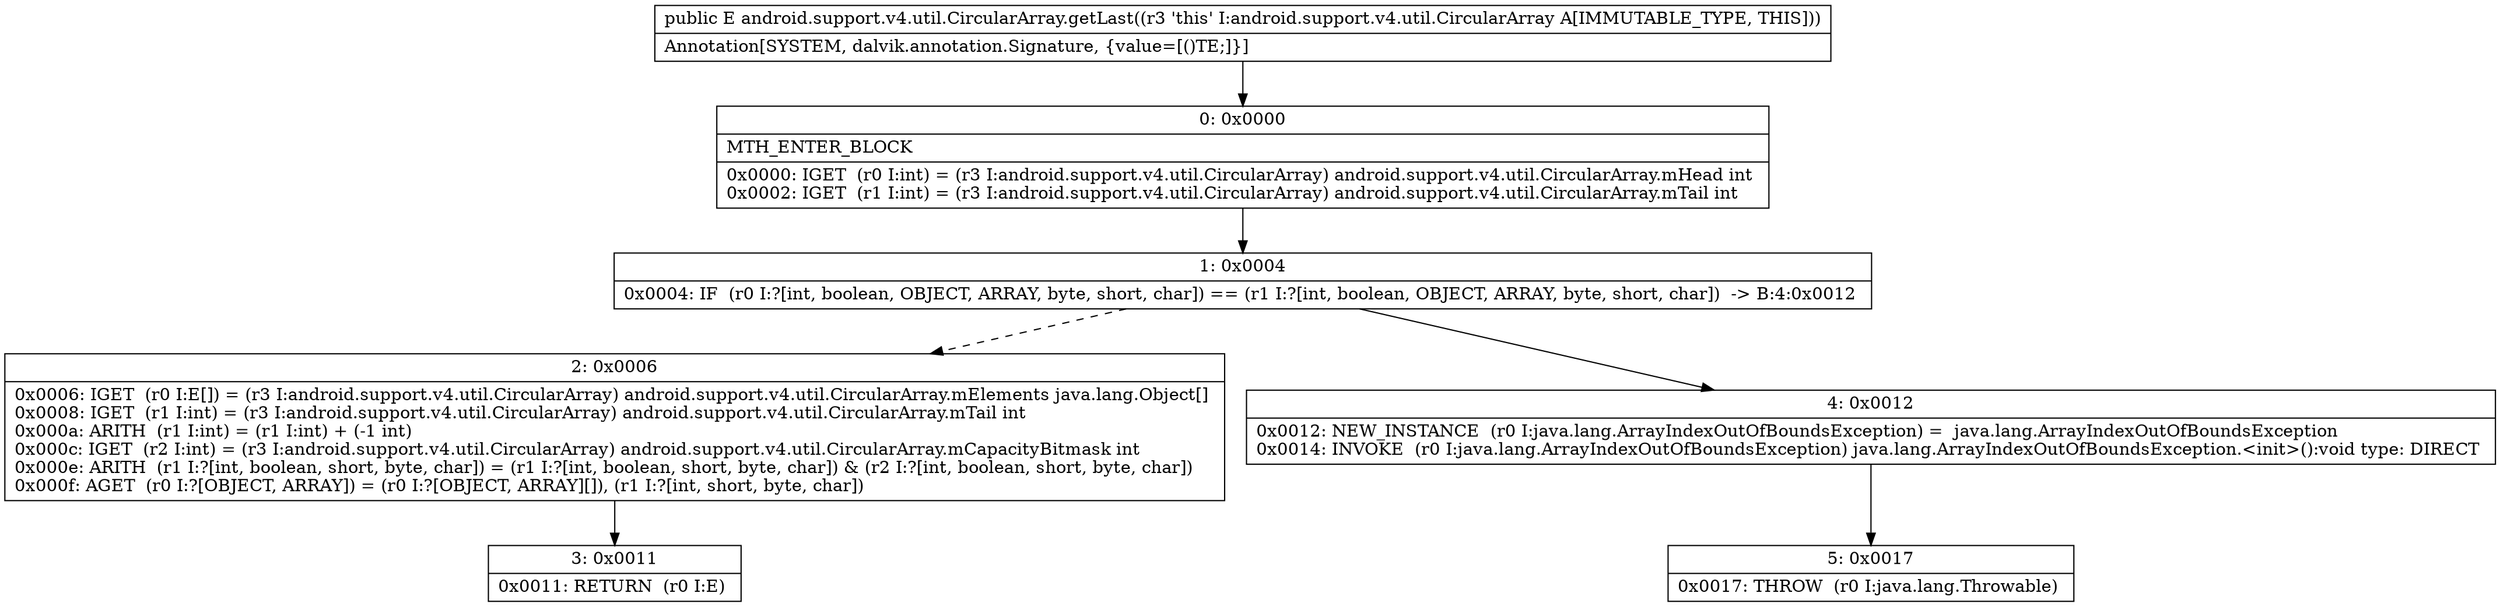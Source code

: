 digraph "CFG forandroid.support.v4.util.CircularArray.getLast()Ljava\/lang\/Object;" {
Node_0 [shape=record,label="{0\:\ 0x0000|MTH_ENTER_BLOCK\l|0x0000: IGET  (r0 I:int) = (r3 I:android.support.v4.util.CircularArray) android.support.v4.util.CircularArray.mHead int \l0x0002: IGET  (r1 I:int) = (r3 I:android.support.v4.util.CircularArray) android.support.v4.util.CircularArray.mTail int \l}"];
Node_1 [shape=record,label="{1\:\ 0x0004|0x0004: IF  (r0 I:?[int, boolean, OBJECT, ARRAY, byte, short, char]) == (r1 I:?[int, boolean, OBJECT, ARRAY, byte, short, char])  \-\> B:4:0x0012 \l}"];
Node_2 [shape=record,label="{2\:\ 0x0006|0x0006: IGET  (r0 I:E[]) = (r3 I:android.support.v4.util.CircularArray) android.support.v4.util.CircularArray.mElements java.lang.Object[] \l0x0008: IGET  (r1 I:int) = (r3 I:android.support.v4.util.CircularArray) android.support.v4.util.CircularArray.mTail int \l0x000a: ARITH  (r1 I:int) = (r1 I:int) + (\-1 int) \l0x000c: IGET  (r2 I:int) = (r3 I:android.support.v4.util.CircularArray) android.support.v4.util.CircularArray.mCapacityBitmask int \l0x000e: ARITH  (r1 I:?[int, boolean, short, byte, char]) = (r1 I:?[int, boolean, short, byte, char]) & (r2 I:?[int, boolean, short, byte, char]) \l0x000f: AGET  (r0 I:?[OBJECT, ARRAY]) = (r0 I:?[OBJECT, ARRAY][]), (r1 I:?[int, short, byte, char]) \l}"];
Node_3 [shape=record,label="{3\:\ 0x0011|0x0011: RETURN  (r0 I:E) \l}"];
Node_4 [shape=record,label="{4\:\ 0x0012|0x0012: NEW_INSTANCE  (r0 I:java.lang.ArrayIndexOutOfBoundsException) =  java.lang.ArrayIndexOutOfBoundsException \l0x0014: INVOKE  (r0 I:java.lang.ArrayIndexOutOfBoundsException) java.lang.ArrayIndexOutOfBoundsException.\<init\>():void type: DIRECT \l}"];
Node_5 [shape=record,label="{5\:\ 0x0017|0x0017: THROW  (r0 I:java.lang.Throwable) \l}"];
MethodNode[shape=record,label="{public E android.support.v4.util.CircularArray.getLast((r3 'this' I:android.support.v4.util.CircularArray A[IMMUTABLE_TYPE, THIS]))  | Annotation[SYSTEM, dalvik.annotation.Signature, \{value=[()TE;]\}]\l}"];
MethodNode -> Node_0;
Node_0 -> Node_1;
Node_1 -> Node_2[style=dashed];
Node_1 -> Node_4;
Node_2 -> Node_3;
Node_4 -> Node_5;
}

